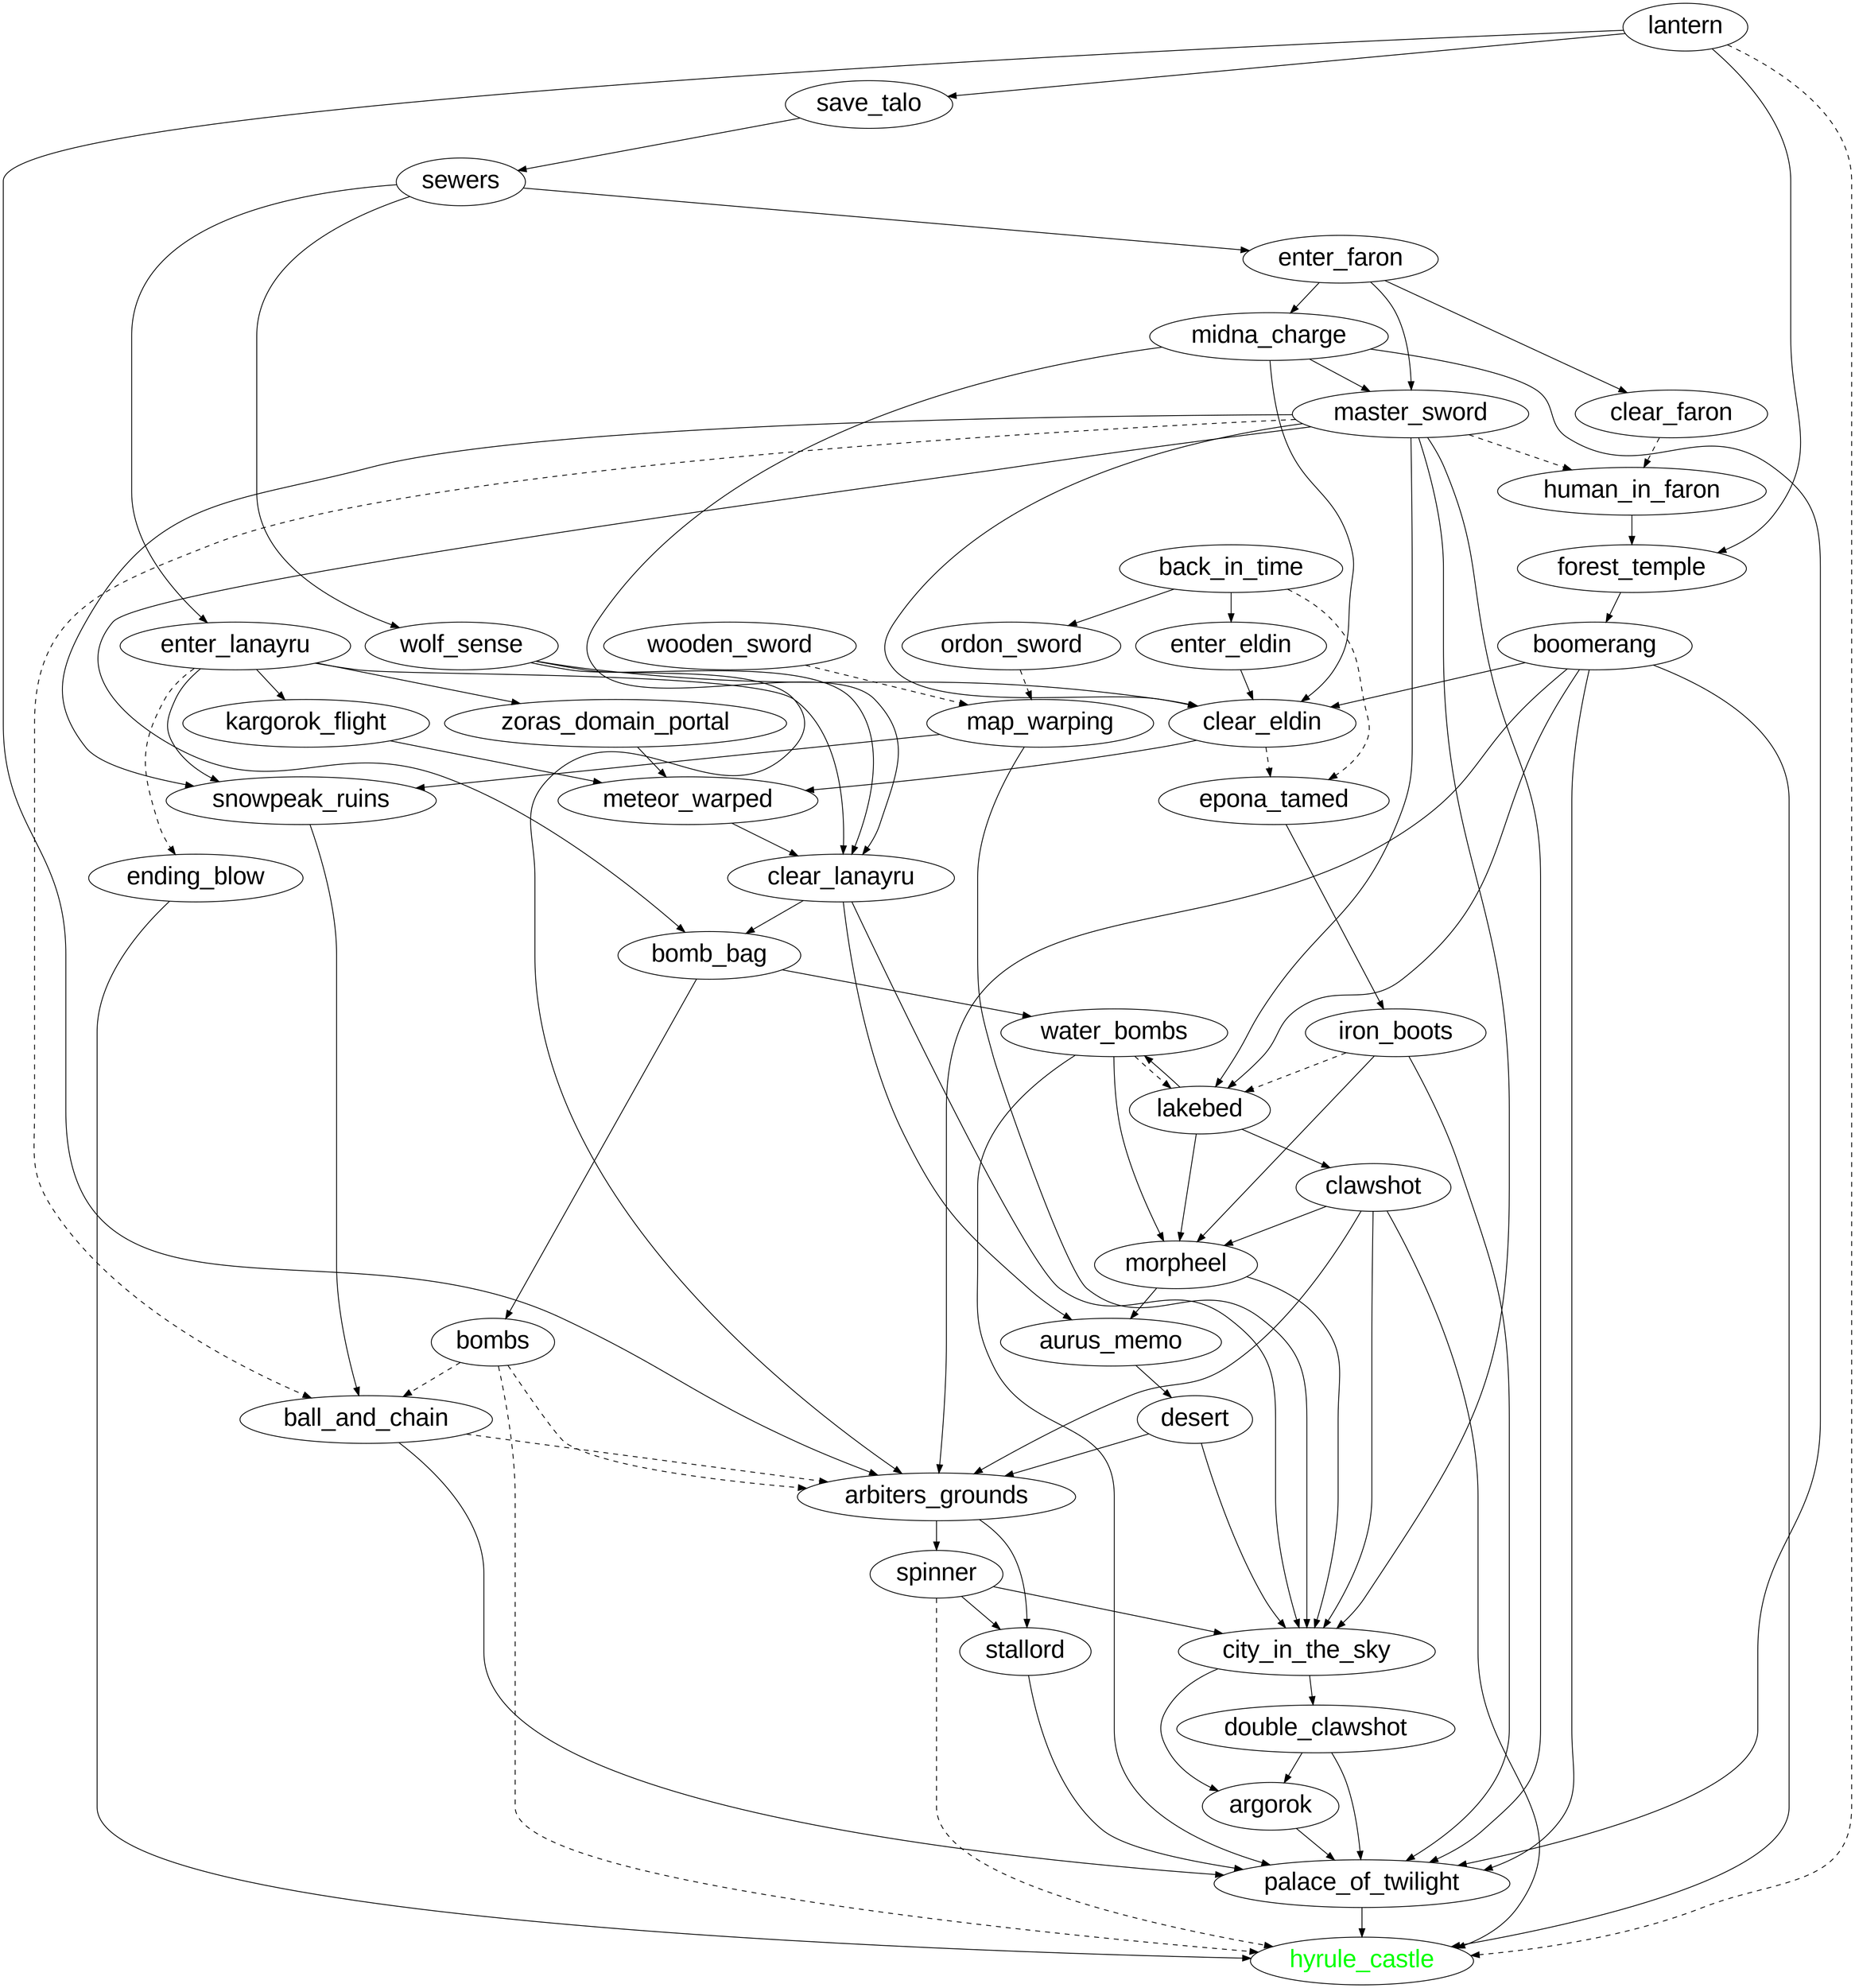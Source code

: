 digraph GC_ANY {
    node [fontsize = "30pt"];
    node [fontname = "Arial"];

    hyrule_castle [fontcolor=green]

    ending_blow -> hyrule_castle
    palace_of_twilight -> hyrule_castle
    clawshot -> hyrule_castle
    boomerang -> hyrule_castle
    spinner -> hyrule_castle [style="dashed"]
    bombs -> hyrule_castle [style="dashed"]
    lantern -> hyrule_castle [style="dashed"]

    stallord -> palace_of_twilight
    argorok -> palace_of_twilight
    master_sword -> palace_of_twilight
    double_clawshot -> palace_of_twilight
    ball_and_chain -> palace_of_twilight
    iron_boots -> palace_of_twilight
    midna_charge -> palace_of_twilight
    boomerang -> palace_of_twilight
    water_bombs -> palace_of_twilight

    city_in_the_sky -> argorok
    double_clawshot -> argorok
    city_in_the_sky -> double_clawshot
    clawshot -> city_in_the_sky
    spinner -> city_in_the_sky
    morpheel -> city_in_the_sky
    clear_lanayru -> city_in_the_sky
    master_sword -> city_in_the_sky
    desert -> city_in_the_sky
    map_warping -> city_in_the_sky

    arbiters_grounds -> stallord
    spinner -> stallord
    arbiters_grounds -> spinner
    ball_and_chain -> arbiters_grounds [style="dashed"]
    bombs -> arbiters_grounds [style="dashed"]
    boomerang -> arbiters_grounds
    clawshot -> arbiters_grounds
    lantern -> arbiters_grounds
    wolf_sense -> arbiters_grounds
    desert -> arbiters_grounds
    aurus_memo -> desert

    snowpeak_ruins -> ball_and_chain
    master_sword -> ball_and_chain [style="dashed"]
    bombs -> ball_and_chain [style="dashed"]
    master_sword -> snowpeak_ruins
    map_warping -> snowpeak_ruins
    enter_lanayru -> snowpeak_ruins

    morpheel -> aurus_memo
    clear_lanayru -> aurus_memo

    iron_boots -> morpheel
    water_bombs -> morpheel
    clawshot -> morpheel
    lakebed -> morpheel
    lakebed -> clawshot
    lakebed -> water_bombs
    master_sword -> lakebed
    boomerang -> lakebed
    iron_boots -> lakebed [style="dashed"]
    water_bombs -> lakebed [style="dashed"]

    bomb_bag -> bombs
    bomb_bag -> water_bombs
    clear_lanayru -> bomb_bag
    master_sword -> bomb_bag

    enter_lanayru -> ending_blow [style="dashed"]
    wolf_sense -> clear_lanayru
    midna_charge -> clear_lanayru
    meteor_warped -> clear_lanayru
    enter_lanayru -> clear_lanayru
    enter_lanayru -> zoras_domain_portal
    enter_lanayru -> kargorok_flight
    sewers -> enter_lanayru

    zoras_domain_portal -> meteor_warped
    kargorok_flight -> meteor_warped
    clear_eldin -> meteor_warped

    clear_eldin -> epona_tamed [style="dashed"]
    enter_eldin -> clear_eldin
    master_sword -> clear_eldin
    boomerang -> clear_eldin
    wolf_sense -> clear_eldin
    midna_charge -> clear_eldin

    back_in_time -> enter_eldin

    forest_temple -> boomerang

    lantern -> forest_temple
    human_in_faron -> forest_temple

    clear_faron -> human_in_faron [style="dashed"]
    master_sword -> human_in_faron [style="dashed"]

    enter_faron -> clear_faron

    midna_charge -> master_sword
    enter_faron -> master_sword
    enter_faron -> midna_charge

    sewers -> enter_faron
    sewers -> wolf_sense

    epona_tamed -> iron_boots

    save_talo -> sewers

    lantern -> save_talo

    ordon_sword -> map_warping [style="dashed"]
    wooden_sword -> map_warping [style="dashed"]

    back_in_time -> ordon_sword
    back_in_time -> epona_tamed [style="dashed"]
}
